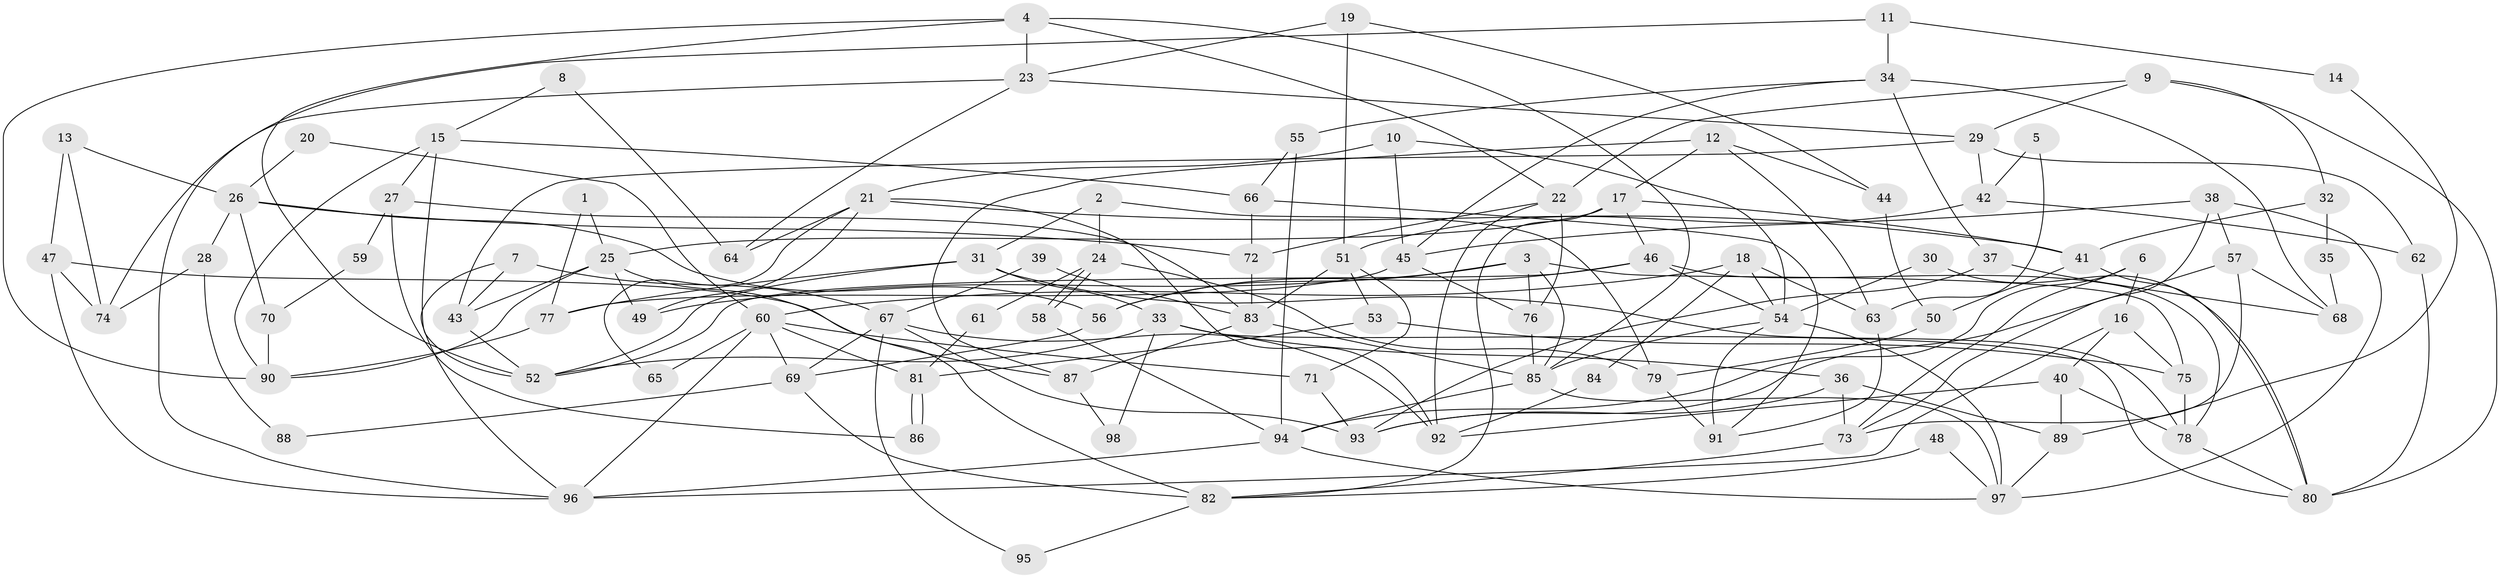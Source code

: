 // Generated by graph-tools (version 1.1) at 2025/15/03/09/25 04:15:05]
// undirected, 98 vertices, 196 edges
graph export_dot {
graph [start="1"]
  node [color=gray90,style=filled];
  1;
  2;
  3;
  4;
  5;
  6;
  7;
  8;
  9;
  10;
  11;
  12;
  13;
  14;
  15;
  16;
  17;
  18;
  19;
  20;
  21;
  22;
  23;
  24;
  25;
  26;
  27;
  28;
  29;
  30;
  31;
  32;
  33;
  34;
  35;
  36;
  37;
  38;
  39;
  40;
  41;
  42;
  43;
  44;
  45;
  46;
  47;
  48;
  49;
  50;
  51;
  52;
  53;
  54;
  55;
  56;
  57;
  58;
  59;
  60;
  61;
  62;
  63;
  64;
  65;
  66;
  67;
  68;
  69;
  70;
  71;
  72;
  73;
  74;
  75;
  76;
  77;
  78;
  79;
  80;
  81;
  82;
  83;
  84;
  85;
  86;
  87;
  88;
  89;
  90;
  91;
  92;
  93;
  94;
  95;
  96;
  97;
  98;
  1 -- 77;
  1 -- 25;
  2 -- 79;
  2 -- 31;
  2 -- 24;
  3 -- 49;
  3 -- 76;
  3 -- 56;
  3 -- 75;
  3 -- 85;
  4 -- 90;
  4 -- 85;
  4 -- 22;
  4 -- 23;
  4 -- 52;
  5 -- 63;
  5 -- 42;
  6 -- 16;
  6 -- 94;
  6 -- 73;
  7 -- 96;
  7 -- 43;
  7 -- 67;
  8 -- 64;
  8 -- 15;
  9 -- 80;
  9 -- 22;
  9 -- 29;
  9 -- 32;
  10 -- 45;
  10 -- 54;
  10 -- 21;
  11 -- 34;
  11 -- 96;
  11 -- 14;
  12 -- 63;
  12 -- 17;
  12 -- 44;
  12 -- 87;
  13 -- 26;
  13 -- 47;
  13 -- 74;
  14 -- 89;
  15 -- 52;
  15 -- 66;
  15 -- 27;
  15 -- 90;
  16 -- 75;
  16 -- 40;
  16 -- 96;
  17 -- 41;
  17 -- 46;
  17 -- 25;
  17 -- 82;
  18 -- 60;
  18 -- 54;
  18 -- 63;
  18 -- 84;
  19 -- 51;
  19 -- 23;
  19 -- 44;
  20 -- 60;
  20 -- 26;
  21 -- 92;
  21 -- 41;
  21 -- 49;
  21 -- 64;
  21 -- 65;
  22 -- 76;
  22 -- 72;
  22 -- 92;
  23 -- 29;
  23 -- 64;
  23 -- 74;
  24 -- 58;
  24 -- 58;
  24 -- 61;
  24 -- 79;
  25 -- 82;
  25 -- 43;
  25 -- 49;
  25 -- 90;
  26 -- 56;
  26 -- 72;
  26 -- 28;
  26 -- 70;
  27 -- 83;
  27 -- 59;
  27 -- 86;
  28 -- 74;
  28 -- 88;
  29 -- 43;
  29 -- 42;
  29 -- 62;
  30 -- 54;
  30 -- 80;
  31 -- 77;
  31 -- 78;
  31 -- 33;
  31 -- 52;
  32 -- 41;
  32 -- 35;
  33 -- 52;
  33 -- 36;
  33 -- 80;
  33 -- 98;
  34 -- 68;
  34 -- 55;
  34 -- 37;
  34 -- 45;
  35 -- 68;
  36 -- 89;
  36 -- 73;
  36 -- 93;
  37 -- 93;
  37 -- 68;
  38 -- 73;
  38 -- 97;
  38 -- 45;
  38 -- 57;
  39 -- 83;
  39 -- 67;
  40 -- 78;
  40 -- 92;
  40 -- 89;
  41 -- 80;
  41 -- 50;
  42 -- 62;
  42 -- 51;
  43 -- 52;
  44 -- 50;
  45 -- 76;
  45 -- 77;
  46 -- 56;
  46 -- 52;
  46 -- 54;
  46 -- 78;
  47 -- 96;
  47 -- 74;
  47 -- 87;
  48 -- 82;
  48 -- 97;
  50 -- 79;
  51 -- 83;
  51 -- 53;
  51 -- 71;
  53 -- 81;
  53 -- 75;
  54 -- 97;
  54 -- 85;
  54 -- 91;
  55 -- 66;
  55 -- 94;
  56 -- 69;
  57 -- 73;
  57 -- 68;
  57 -- 93;
  58 -- 94;
  59 -- 70;
  60 -- 69;
  60 -- 71;
  60 -- 65;
  60 -- 81;
  60 -- 96;
  61 -- 81;
  62 -- 80;
  63 -- 91;
  66 -- 72;
  66 -- 91;
  67 -- 93;
  67 -- 69;
  67 -- 92;
  67 -- 95;
  69 -- 82;
  69 -- 88;
  70 -- 90;
  71 -- 93;
  72 -- 83;
  73 -- 82;
  75 -- 78;
  76 -- 85;
  77 -- 90;
  78 -- 80;
  79 -- 91;
  81 -- 86;
  81 -- 86;
  82 -- 95;
  83 -- 85;
  83 -- 87;
  84 -- 92;
  85 -- 94;
  85 -- 97;
  87 -- 98;
  89 -- 97;
  94 -- 96;
  94 -- 97;
}
